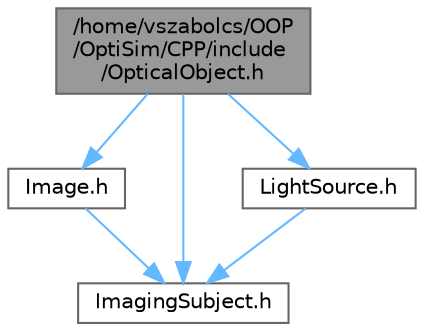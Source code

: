 digraph "/home/vszabolcs/OOP/OptiSim/CPP/include/OpticalObject.h"
{
 // LATEX_PDF_SIZE
  bgcolor="transparent";
  edge [fontname=Helvetica,fontsize=10,labelfontname=Helvetica,labelfontsize=10];
  node [fontname=Helvetica,fontsize=10,shape=box,height=0.2,width=0.4];
  Node1 [id="Node000001",label="/home/vszabolcs/OOP\l/OptiSim/CPP/include\l/OpticalObject.h",height=0.2,width=0.4,color="gray40", fillcolor="grey60", style="filled", fontcolor="black",tooltip="Defines the abstract base class for all optical objects in the system."];
  Node1 -> Node2 [id="edge1_Node000001_Node000002",color="steelblue1",style="solid",tooltip=" "];
  Node2 [id="Node000002",label="Image.h",height=0.2,width=0.4,color="grey40", fillcolor="white", style="filled",URL="$Image_8h.html",tooltip="This is the header file fot the Image class."];
  Node2 -> Node3 [id="edge2_Node000002_Node000003",color="steelblue1",style="solid",tooltip=" "];
  Node3 [id="Node000003",label="ImagingSubject.h",height=0.2,width=0.4,color="grey40", fillcolor="white", style="filled",URL="$ImagingSubject_8h.html",tooltip="Defines the base class for imaging subjects."];
  Node1 -> Node3 [id="edge3_Node000001_Node000003",color="steelblue1",style="solid",tooltip=" "];
  Node1 -> Node4 [id="edge4_Node000001_Node000004",color="steelblue1",style="solid",tooltip=" "];
  Node4 [id="Node000004",label="LightSource.h",height=0.2,width=0.4,color="grey40", fillcolor="white", style="filled",URL="$LightSource_8h.html",tooltip="Defines the LightSource class, representing a source of light."];
  Node4 -> Node3 [id="edge5_Node000004_Node000003",color="steelblue1",style="solid",tooltip=" "];
}
